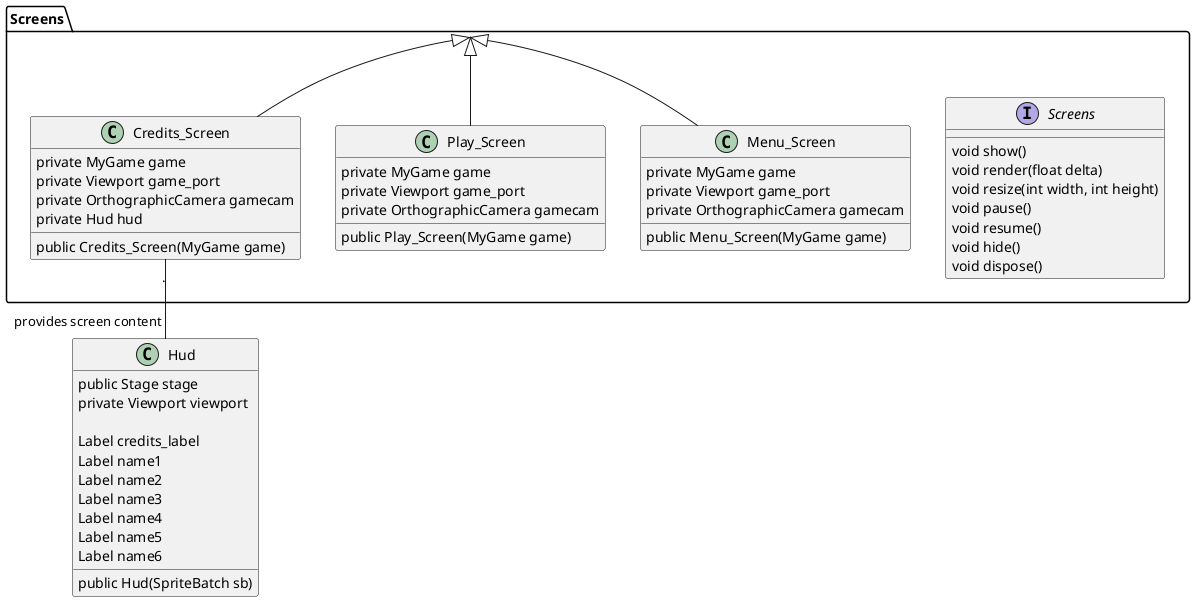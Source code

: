 @startuml
package Screens{
interface Screens{
    void show()
    void render(float delta)
    void resize(int width, int height)
    void pause()
    void resume()
    void hide()
    void dispose()
}
class Menu_Screen{
    private MyGame game
    private Viewport game_port
    private OrthographicCamera gamecam

    public Menu_Screen(MyGame game)

}
class Play_Screen{
     private MyGame game
     private Viewport game_port
     private OrthographicCamera gamecam
    public Play_Screen(MyGame game)
}

class Credits_Screen{
    private MyGame game
    private Viewport game_port
    private OrthographicCamera gamecam
    private Hud hud
    public Credits_Screen(MyGame game)
}
}
class Hud {
    public Stage stage
    private Viewport viewport

    Label credits_label
    Label name1
    Label name2
    Label name3
    Label name4
    Label name5
    Label name6

    public Hud(SpriteBatch sb)
}


Credits_Screen "." -- "provides screen content" Hud

Screens <|-- Credits_Screen
Screens <|-- Menu_Screen
Screens <|-- Play_Screen



@enduml